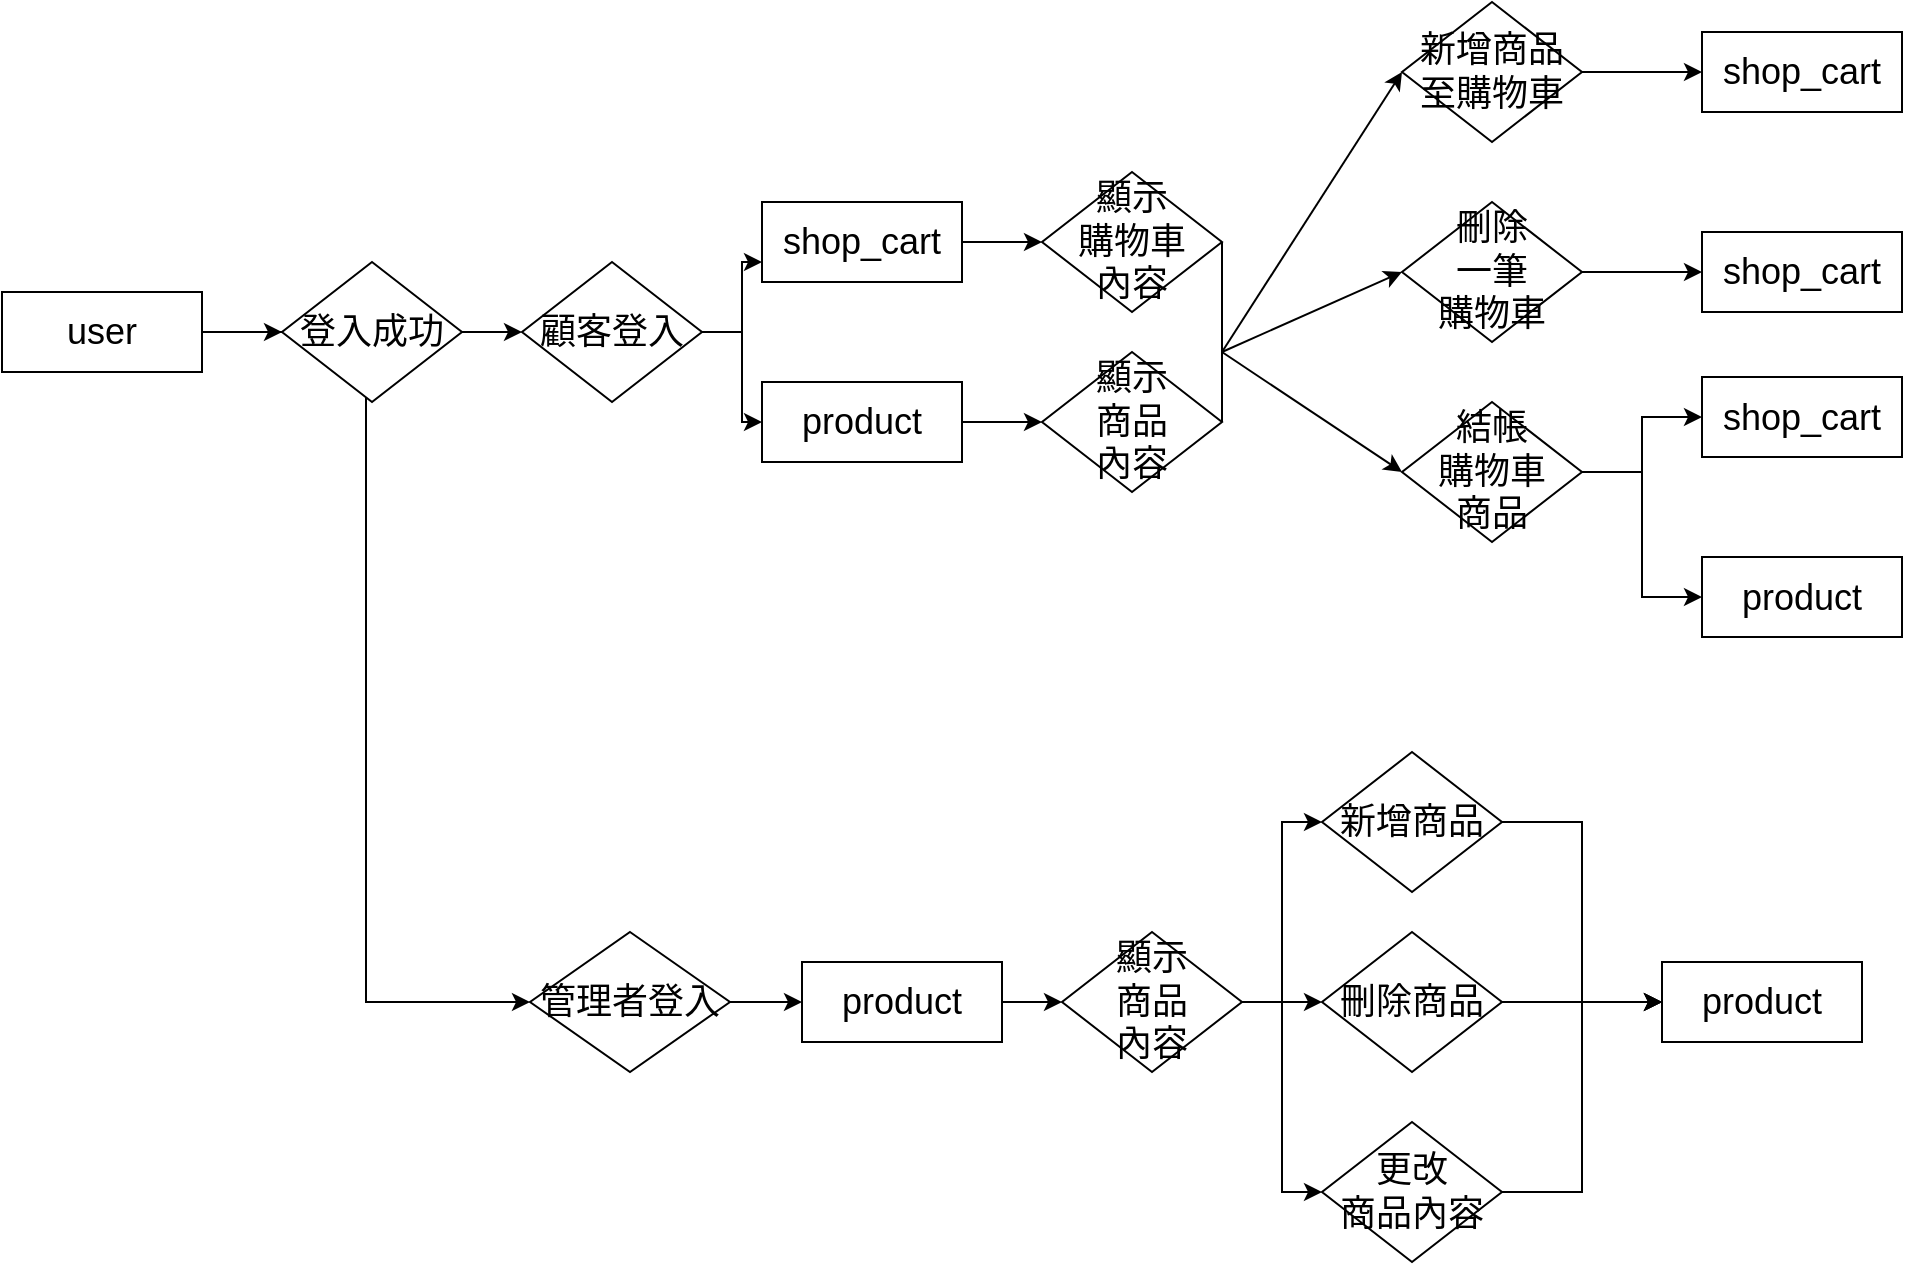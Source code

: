 <mxfile version="20.5.1" type="github">
  <diagram id="kFOTnbfPuyiyp_aMae8p" name="all system">
    <mxGraphModel dx="1021" dy="567" grid="1" gridSize="10" guides="1" tooltips="1" connect="1" arrows="1" fold="1" page="1" pageScale="1" pageWidth="827" pageHeight="1169" math="0" shadow="0">
      <root>
        <mxCell id="0" />
        <mxCell id="1" parent="0" />
        <mxCell id="V0qev3iwhwi7_iGzHjCf-47" style="edgeStyle=orthogonalEdgeStyle;rounded=0;orthogonalLoop=1;jettySize=auto;html=1;exitX=1;exitY=0.5;exitDx=0;exitDy=0;entryX=0;entryY=0.5;entryDx=0;entryDy=0;" edge="1" parent="1" source="wisTz4SjFv2RytTbGVDD-1" target="wisTz4SjFv2RytTbGVDD-2">
          <mxGeometry relative="1" as="geometry" />
        </mxCell>
        <mxCell id="V0qev3iwhwi7_iGzHjCf-48" style="edgeStyle=orthogonalEdgeStyle;rounded=0;orthogonalLoop=1;jettySize=auto;html=1;exitX=1;exitY=0.5;exitDx=0;exitDy=0;entryX=0;entryY=0.5;entryDx=0;entryDy=0;" edge="1" parent="1" source="wisTz4SjFv2RytTbGVDD-1" target="wisTz4SjFv2RytTbGVDD-4">
          <mxGeometry relative="1" as="geometry" />
        </mxCell>
        <mxCell id="wisTz4SjFv2RytTbGVDD-1" value="&lt;font style=&quot;font-size: 18px;&quot;&gt;user&lt;/font&gt;" style="rounded=0;whiteSpace=wrap;html=1;" parent="1" vertex="1">
          <mxGeometry x="50" y="170" width="100" height="40" as="geometry" />
        </mxCell>
        <mxCell id="V0qev3iwhwi7_iGzHjCf-46" style="edgeStyle=orthogonalEdgeStyle;rounded=0;orthogonalLoop=1;jettySize=auto;html=1;exitX=1;exitY=0.5;exitDx=0;exitDy=0;entryX=0;entryY=0.5;entryDx=0;entryDy=0;" edge="1" parent="1" source="wisTz4SjFv2RytTbGVDD-2" target="wisTz4SjFv2RytTbGVDD-5">
          <mxGeometry relative="1" as="geometry" />
        </mxCell>
        <mxCell id="wisTz4SjFv2RytTbGVDD-2" value="登入成功" style="rhombus;whiteSpace=wrap;html=1;fontSize=18;" parent="1" vertex="1">
          <mxGeometry x="190" y="155" width="90" height="70" as="geometry" />
        </mxCell>
        <mxCell id="V0qev3iwhwi7_iGzHjCf-45" style="edgeStyle=orthogonalEdgeStyle;rounded=0;orthogonalLoop=1;jettySize=auto;html=1;exitX=1;exitY=0.5;exitDx=0;exitDy=0;" edge="1" parent="1" source="wisTz4SjFv2RytTbGVDD-4" target="V0qev3iwhwi7_iGzHjCf-12">
          <mxGeometry relative="1" as="geometry" />
        </mxCell>
        <mxCell id="wisTz4SjFv2RytTbGVDD-4" value="管理者登入" style="rhombus;whiteSpace=wrap;html=1;fontSize=18;" parent="1" vertex="1">
          <mxGeometry x="314" y="490" width="100" height="70" as="geometry" />
        </mxCell>
        <mxCell id="V0qev3iwhwi7_iGzHjCf-32" style="edgeStyle=orthogonalEdgeStyle;rounded=0;orthogonalLoop=1;jettySize=auto;html=1;exitX=1;exitY=0.5;exitDx=0;exitDy=0;entryX=0;entryY=0.75;entryDx=0;entryDy=0;" edge="1" parent="1" source="wisTz4SjFv2RytTbGVDD-5" target="wisTz4SjFv2RytTbGVDD-7">
          <mxGeometry relative="1" as="geometry" />
        </mxCell>
        <mxCell id="V0qev3iwhwi7_iGzHjCf-33" style="edgeStyle=orthogonalEdgeStyle;rounded=0;orthogonalLoop=1;jettySize=auto;html=1;exitX=1;exitY=0.5;exitDx=0;exitDy=0;entryX=0;entryY=0.5;entryDx=0;entryDy=0;" edge="1" parent="1" source="wisTz4SjFv2RytTbGVDD-5" target="V0qev3iwhwi7_iGzHjCf-10">
          <mxGeometry relative="1" as="geometry" />
        </mxCell>
        <mxCell id="wisTz4SjFv2RytTbGVDD-5" value="顧客登入" style="rhombus;whiteSpace=wrap;html=1;fontSize=18;" parent="1" vertex="1">
          <mxGeometry x="310" y="155" width="90" height="70" as="geometry" />
        </mxCell>
        <mxCell id="V0qev3iwhwi7_iGzHjCf-34" style="edgeStyle=orthogonalEdgeStyle;rounded=0;orthogonalLoop=1;jettySize=auto;html=1;exitX=1;exitY=0.5;exitDx=0;exitDy=0;entryX=0;entryY=0.5;entryDx=0;entryDy=0;" edge="1" parent="1" source="wisTz4SjFv2RytTbGVDD-7" target="wisTz4SjFv2RytTbGVDD-8">
          <mxGeometry relative="1" as="geometry" />
        </mxCell>
        <mxCell id="wisTz4SjFv2RytTbGVDD-7" value="&lt;span style=&quot;font-size: 18px;&quot;&gt;shop_cart&lt;/span&gt;" style="rounded=0;whiteSpace=wrap;html=1;" parent="1" vertex="1">
          <mxGeometry x="430" y="125" width="100" height="40" as="geometry" />
        </mxCell>
        <mxCell id="wisTz4SjFv2RytTbGVDD-8" value="顯示&lt;br&gt;購物車&lt;br&gt;內容" style="rhombus;whiteSpace=wrap;html=1;fontSize=18;" parent="1" vertex="1">
          <mxGeometry x="570" y="110" width="90" height="70" as="geometry" />
        </mxCell>
        <mxCell id="V0qev3iwhwi7_iGzHjCf-28" style="edgeStyle=orthogonalEdgeStyle;rounded=0;orthogonalLoop=1;jettySize=auto;html=1;exitX=1;exitY=0.5;exitDx=0;exitDy=0;entryX=0;entryY=0.5;entryDx=0;entryDy=0;" edge="1" parent="1" source="wisTz4SjFv2RytTbGVDD-9" target="V0qev3iwhwi7_iGzHjCf-1">
          <mxGeometry relative="1" as="geometry" />
        </mxCell>
        <mxCell id="wisTz4SjFv2RytTbGVDD-9" value="新增商品至購物車" style="rhombus;whiteSpace=wrap;html=1;fontSize=18;" parent="1" vertex="1">
          <mxGeometry x="750" y="25" width="90" height="70" as="geometry" />
        </mxCell>
        <mxCell id="V0qev3iwhwi7_iGzHjCf-1" value="&lt;span style=&quot;font-size: 18px;&quot;&gt;shop_cart&lt;/span&gt;" style="rounded=0;whiteSpace=wrap;html=1;" vertex="1" parent="1">
          <mxGeometry x="900" y="40" width="100" height="40" as="geometry" />
        </mxCell>
        <mxCell id="V0qev3iwhwi7_iGzHjCf-29" style="edgeStyle=orthogonalEdgeStyle;rounded=0;orthogonalLoop=1;jettySize=auto;html=1;exitX=1;exitY=0.5;exitDx=0;exitDy=0;entryX=0;entryY=0.5;entryDx=0;entryDy=0;" edge="1" parent="1" source="V0qev3iwhwi7_iGzHjCf-2" target="V0qev3iwhwi7_iGzHjCf-4">
          <mxGeometry relative="1" as="geometry" />
        </mxCell>
        <mxCell id="V0qev3iwhwi7_iGzHjCf-2" value="刪除&lt;br&gt;一筆&lt;br&gt;購物車" style="rhombus;whiteSpace=wrap;html=1;fontSize=18;" vertex="1" parent="1">
          <mxGeometry x="750" y="125" width="90" height="70" as="geometry" />
        </mxCell>
        <mxCell id="V0qev3iwhwi7_iGzHjCf-4" value="&lt;span style=&quot;font-size: 18px;&quot;&gt;shop_cart&lt;/span&gt;" style="rounded=0;whiteSpace=wrap;html=1;" vertex="1" parent="1">
          <mxGeometry x="900" y="140" width="100" height="40" as="geometry" />
        </mxCell>
        <mxCell id="V0qev3iwhwi7_iGzHjCf-30" style="edgeStyle=orthogonalEdgeStyle;rounded=0;orthogonalLoop=1;jettySize=auto;html=1;exitX=1;exitY=0.5;exitDx=0;exitDy=0;entryX=0;entryY=0.5;entryDx=0;entryDy=0;" edge="1" parent="1" source="V0qev3iwhwi7_iGzHjCf-5" target="V0qev3iwhwi7_iGzHjCf-7">
          <mxGeometry relative="1" as="geometry" />
        </mxCell>
        <mxCell id="V0qev3iwhwi7_iGzHjCf-31" style="edgeStyle=orthogonalEdgeStyle;rounded=0;orthogonalLoop=1;jettySize=auto;html=1;exitX=1;exitY=0.5;exitDx=0;exitDy=0;entryX=0;entryY=0.5;entryDx=0;entryDy=0;" edge="1" parent="1" source="V0qev3iwhwi7_iGzHjCf-5" target="V0qev3iwhwi7_iGzHjCf-9">
          <mxGeometry relative="1" as="geometry" />
        </mxCell>
        <mxCell id="V0qev3iwhwi7_iGzHjCf-5" value="結帳&lt;br&gt;購物車&lt;br&gt;商品" style="rhombus;whiteSpace=wrap;html=1;fontSize=18;" vertex="1" parent="1">
          <mxGeometry x="750" y="225" width="90" height="70" as="geometry" />
        </mxCell>
        <mxCell id="V0qev3iwhwi7_iGzHjCf-7" value="&lt;span style=&quot;font-size: 18px;&quot;&gt;shop_cart&lt;/span&gt;" style="rounded=0;whiteSpace=wrap;html=1;" vertex="1" parent="1">
          <mxGeometry x="900" y="212.5" width="100" height="40" as="geometry" />
        </mxCell>
        <mxCell id="V0qev3iwhwi7_iGzHjCf-9" value="&lt;span style=&quot;font-size: 18px;&quot;&gt;product&lt;/span&gt;" style="rounded=0;whiteSpace=wrap;html=1;" vertex="1" parent="1">
          <mxGeometry x="900" y="302.5" width="100" height="40" as="geometry" />
        </mxCell>
        <mxCell id="V0qev3iwhwi7_iGzHjCf-35" style="edgeStyle=orthogonalEdgeStyle;rounded=0;orthogonalLoop=1;jettySize=auto;html=1;exitX=1;exitY=0.5;exitDx=0;exitDy=0;entryX=0;entryY=0.5;entryDx=0;entryDy=0;" edge="1" parent="1" source="V0qev3iwhwi7_iGzHjCf-10" target="V0qev3iwhwi7_iGzHjCf-11">
          <mxGeometry relative="1" as="geometry" />
        </mxCell>
        <mxCell id="V0qev3iwhwi7_iGzHjCf-10" value="&lt;span style=&quot;font-size: 18px;&quot;&gt;product&lt;/span&gt;" style="rounded=0;whiteSpace=wrap;html=1;" vertex="1" parent="1">
          <mxGeometry x="430" y="215" width="100" height="40" as="geometry" />
        </mxCell>
        <mxCell id="V0qev3iwhwi7_iGzHjCf-11" value="顯示&lt;br&gt;商品&lt;br&gt;內容" style="rhombus;whiteSpace=wrap;html=1;fontSize=18;" vertex="1" parent="1">
          <mxGeometry x="570" y="200" width="90" height="70" as="geometry" />
        </mxCell>
        <mxCell id="V0qev3iwhwi7_iGzHjCf-41" style="edgeStyle=orthogonalEdgeStyle;rounded=0;orthogonalLoop=1;jettySize=auto;html=1;exitX=1;exitY=0.5;exitDx=0;exitDy=0;entryX=0;entryY=0.5;entryDx=0;entryDy=0;" edge="1" parent="1" source="V0qev3iwhwi7_iGzHjCf-12" target="V0qev3iwhwi7_iGzHjCf-13">
          <mxGeometry relative="1" as="geometry" />
        </mxCell>
        <mxCell id="V0qev3iwhwi7_iGzHjCf-12" value="&lt;span style=&quot;font-size: 18px;&quot;&gt;product&lt;/span&gt;" style="rounded=0;whiteSpace=wrap;html=1;" vertex="1" parent="1">
          <mxGeometry x="450" y="505" width="100" height="40" as="geometry" />
        </mxCell>
        <mxCell id="V0qev3iwhwi7_iGzHjCf-42" style="edgeStyle=orthogonalEdgeStyle;rounded=0;orthogonalLoop=1;jettySize=auto;html=1;exitX=1;exitY=0.5;exitDx=0;exitDy=0;entryX=0;entryY=0.5;entryDx=0;entryDy=0;" edge="1" parent="1" source="V0qev3iwhwi7_iGzHjCf-13" target="V0qev3iwhwi7_iGzHjCf-17">
          <mxGeometry relative="1" as="geometry" />
        </mxCell>
        <mxCell id="V0qev3iwhwi7_iGzHjCf-43" style="edgeStyle=orthogonalEdgeStyle;rounded=0;orthogonalLoop=1;jettySize=auto;html=1;exitX=1;exitY=0.5;exitDx=0;exitDy=0;entryX=0;entryY=0.5;entryDx=0;entryDy=0;" edge="1" parent="1" source="V0qev3iwhwi7_iGzHjCf-13" target="V0qev3iwhwi7_iGzHjCf-14">
          <mxGeometry relative="1" as="geometry" />
        </mxCell>
        <mxCell id="V0qev3iwhwi7_iGzHjCf-44" style="edgeStyle=orthogonalEdgeStyle;rounded=0;orthogonalLoop=1;jettySize=auto;html=1;exitX=1;exitY=0.5;exitDx=0;exitDy=0;entryX=0;entryY=0.5;entryDx=0;entryDy=0;" edge="1" parent="1" source="V0qev3iwhwi7_iGzHjCf-13" target="V0qev3iwhwi7_iGzHjCf-20">
          <mxGeometry relative="1" as="geometry" />
        </mxCell>
        <mxCell id="V0qev3iwhwi7_iGzHjCf-13" value="顯示&lt;br&gt;商品&lt;br&gt;內容" style="rhombus;whiteSpace=wrap;html=1;fontSize=18;" vertex="1" parent="1">
          <mxGeometry x="580" y="490" width="90" height="70" as="geometry" />
        </mxCell>
        <mxCell id="V0qev3iwhwi7_iGzHjCf-25" style="edgeStyle=orthogonalEdgeStyle;rounded=0;orthogonalLoop=1;jettySize=auto;html=1;exitX=1;exitY=0.5;exitDx=0;exitDy=0;entryX=0;entryY=0.5;entryDx=0;entryDy=0;" edge="1" parent="1" source="V0qev3iwhwi7_iGzHjCf-14" target="V0qev3iwhwi7_iGzHjCf-24">
          <mxGeometry relative="1" as="geometry" />
        </mxCell>
        <mxCell id="V0qev3iwhwi7_iGzHjCf-14" value="新增商品" style="rhombus;whiteSpace=wrap;html=1;fontSize=18;" vertex="1" parent="1">
          <mxGeometry x="710" y="400" width="90" height="70" as="geometry" />
        </mxCell>
        <mxCell id="V0qev3iwhwi7_iGzHjCf-26" style="edgeStyle=orthogonalEdgeStyle;rounded=0;orthogonalLoop=1;jettySize=auto;html=1;exitX=1;exitY=0.5;exitDx=0;exitDy=0;entryX=0;entryY=0.5;entryDx=0;entryDy=0;" edge="1" parent="1" source="V0qev3iwhwi7_iGzHjCf-17" target="V0qev3iwhwi7_iGzHjCf-24">
          <mxGeometry relative="1" as="geometry" />
        </mxCell>
        <mxCell id="V0qev3iwhwi7_iGzHjCf-17" value="刪除商品" style="rhombus;whiteSpace=wrap;html=1;fontSize=18;" vertex="1" parent="1">
          <mxGeometry x="710" y="490" width="90" height="70" as="geometry" />
        </mxCell>
        <mxCell id="V0qev3iwhwi7_iGzHjCf-27" style="edgeStyle=orthogonalEdgeStyle;rounded=0;orthogonalLoop=1;jettySize=auto;html=1;exitX=1;exitY=0.5;exitDx=0;exitDy=0;entryX=0;entryY=0.5;entryDx=0;entryDy=0;" edge="1" parent="1" source="V0qev3iwhwi7_iGzHjCf-20" target="V0qev3iwhwi7_iGzHjCf-24">
          <mxGeometry relative="1" as="geometry" />
        </mxCell>
        <mxCell id="V0qev3iwhwi7_iGzHjCf-20" value="更改&lt;br&gt;商品內容" style="rhombus;whiteSpace=wrap;html=1;fontSize=18;" vertex="1" parent="1">
          <mxGeometry x="710" y="585" width="90" height="70" as="geometry" />
        </mxCell>
        <mxCell id="V0qev3iwhwi7_iGzHjCf-24" value="&lt;span style=&quot;font-size: 18px;&quot;&gt;product&lt;/span&gt;" style="rounded=0;whiteSpace=wrap;html=1;" vertex="1" parent="1">
          <mxGeometry x="880" y="505" width="100" height="40" as="geometry" />
        </mxCell>
        <mxCell id="V0qev3iwhwi7_iGzHjCf-37" value="" style="endArrow=none;html=1;rounded=0;entryX=1;entryY=0.5;entryDx=0;entryDy=0;exitX=1;exitY=0.5;exitDx=0;exitDy=0;" edge="1" parent="1" source="V0qev3iwhwi7_iGzHjCf-11" target="wisTz4SjFv2RytTbGVDD-8">
          <mxGeometry width="50" height="50" relative="1" as="geometry">
            <mxPoint x="560" y="200" as="sourcePoint" />
            <mxPoint x="610" y="150" as="targetPoint" />
            <Array as="points">
              <mxPoint x="660" y="200" />
            </Array>
          </mxGeometry>
        </mxCell>
        <mxCell id="V0qev3iwhwi7_iGzHjCf-38" value="" style="endArrow=classic;html=1;rounded=0;entryX=0;entryY=0.5;entryDx=0;entryDy=0;" edge="1" parent="1" target="wisTz4SjFv2RytTbGVDD-9">
          <mxGeometry width="50" height="50" relative="1" as="geometry">
            <mxPoint x="660" y="200" as="sourcePoint" />
            <mxPoint x="610" y="150" as="targetPoint" />
          </mxGeometry>
        </mxCell>
        <mxCell id="V0qev3iwhwi7_iGzHjCf-39" value="" style="endArrow=classic;html=1;rounded=0;entryX=0;entryY=0.5;entryDx=0;entryDy=0;" edge="1" parent="1" target="V0qev3iwhwi7_iGzHjCf-2">
          <mxGeometry width="50" height="50" relative="1" as="geometry">
            <mxPoint x="660" y="200" as="sourcePoint" />
            <mxPoint x="760" y="70.0" as="targetPoint" />
          </mxGeometry>
        </mxCell>
        <mxCell id="V0qev3iwhwi7_iGzHjCf-40" value="" style="endArrow=classic;html=1;rounded=0;entryX=0;entryY=0.5;entryDx=0;entryDy=0;" edge="1" parent="1" target="V0qev3iwhwi7_iGzHjCf-5">
          <mxGeometry width="50" height="50" relative="1" as="geometry">
            <mxPoint x="660" y="200" as="sourcePoint" />
            <mxPoint x="770" y="80.0" as="targetPoint" />
          </mxGeometry>
        </mxCell>
      </root>
    </mxGraphModel>
  </diagram>
</mxfile>
